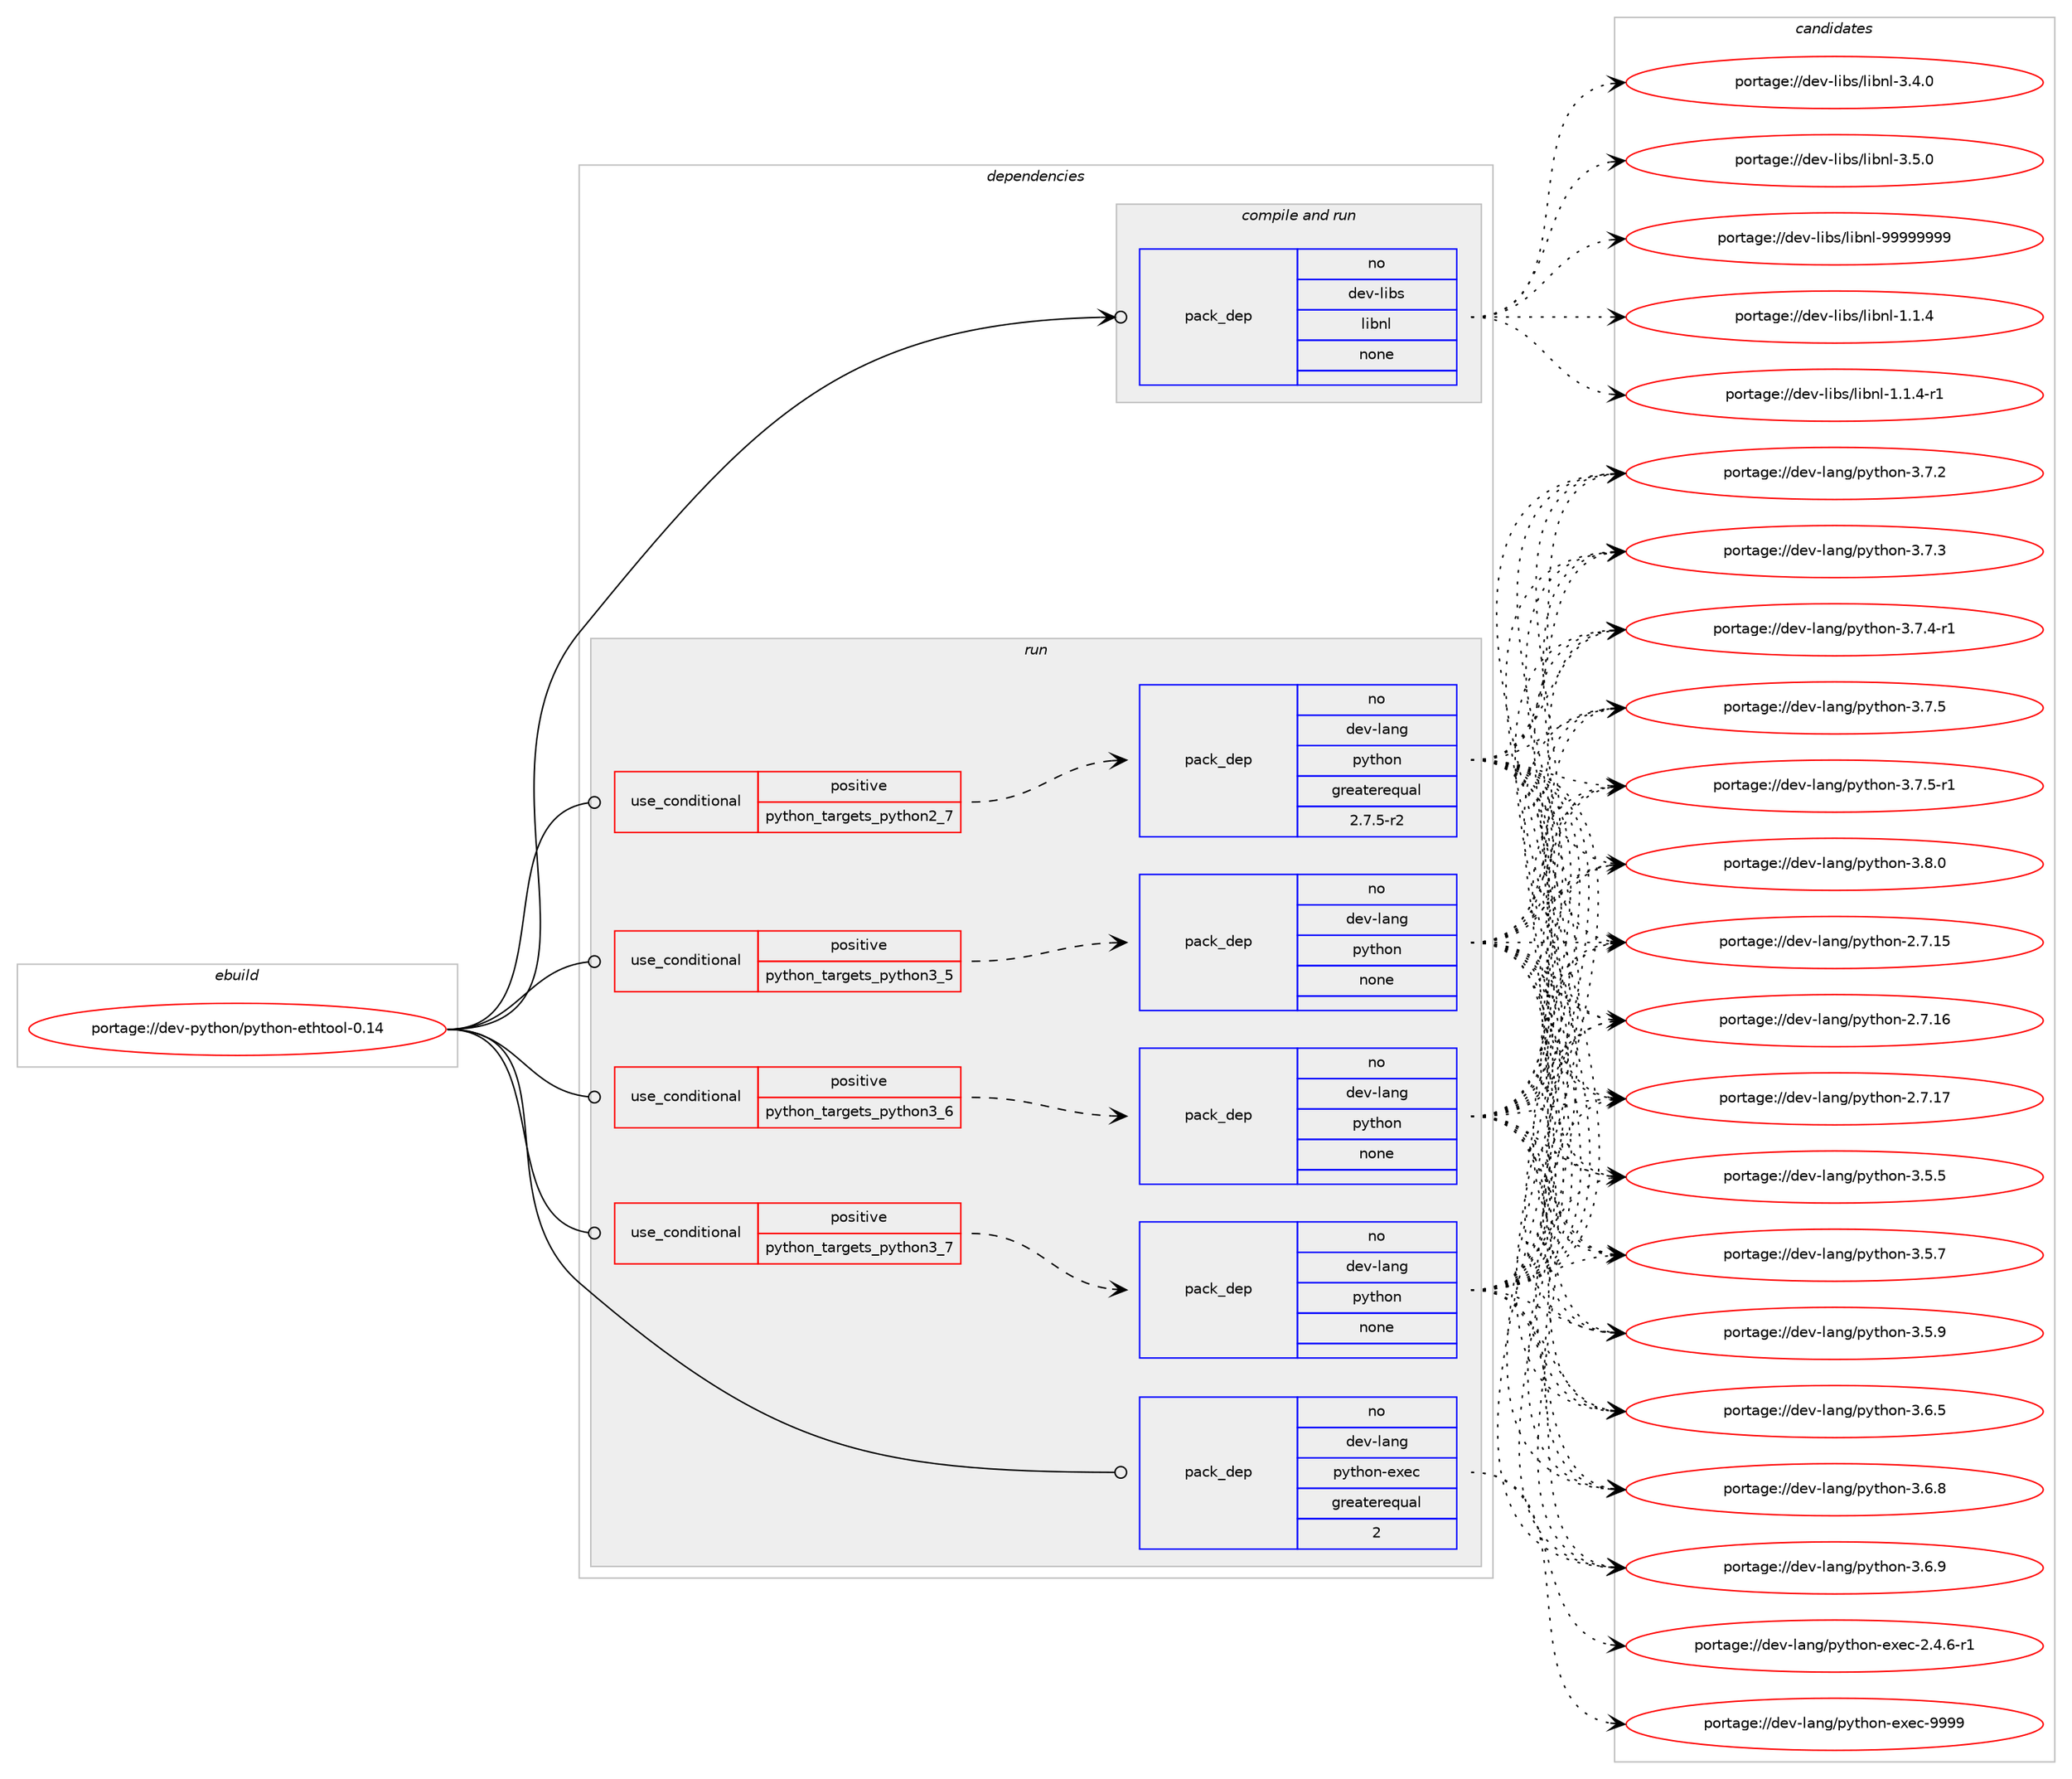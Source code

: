 digraph prolog {

# *************
# Graph options
# *************

newrank=true;
concentrate=true;
compound=true;
graph [rankdir=LR,fontname=Helvetica,fontsize=10,ranksep=1.5];#, ranksep=2.5, nodesep=0.2];
edge  [arrowhead=vee];
node  [fontname=Helvetica,fontsize=10];

# **********
# The ebuild
# **********

subgraph cluster_leftcol {
color=gray;
rank=same;
label=<<i>ebuild</i>>;
id [label="portage://dev-python/python-ethtool-0.14", color=red, width=4, href="../dev-python/python-ethtool-0.14.svg"];
}

# ****************
# The dependencies
# ****************

subgraph cluster_midcol {
color=gray;
label=<<i>dependencies</i>>;
subgraph cluster_compile {
fillcolor="#eeeeee";
style=filled;
label=<<i>compile</i>>;
}
subgraph cluster_compileandrun {
fillcolor="#eeeeee";
style=filled;
label=<<i>compile and run</i>>;
subgraph pack125770 {
dependency165983 [label=<<TABLE BORDER="0" CELLBORDER="1" CELLSPACING="0" CELLPADDING="4" WIDTH="220"><TR><TD ROWSPAN="6" CELLPADDING="30">pack_dep</TD></TR><TR><TD WIDTH="110">no</TD></TR><TR><TD>dev-libs</TD></TR><TR><TD>libnl</TD></TR><TR><TD>none</TD></TR><TR><TD></TD></TR></TABLE>>, shape=none, color=blue];
}
id:e -> dependency165983:w [weight=20,style="solid",arrowhead="odotvee"];
}
subgraph cluster_run {
fillcolor="#eeeeee";
style=filled;
label=<<i>run</i>>;
subgraph cond36821 {
dependency165984 [label=<<TABLE BORDER="0" CELLBORDER="1" CELLSPACING="0" CELLPADDING="4"><TR><TD ROWSPAN="3" CELLPADDING="10">use_conditional</TD></TR><TR><TD>positive</TD></TR><TR><TD>python_targets_python2_7</TD></TR></TABLE>>, shape=none, color=red];
subgraph pack125771 {
dependency165985 [label=<<TABLE BORDER="0" CELLBORDER="1" CELLSPACING="0" CELLPADDING="4" WIDTH="220"><TR><TD ROWSPAN="6" CELLPADDING="30">pack_dep</TD></TR><TR><TD WIDTH="110">no</TD></TR><TR><TD>dev-lang</TD></TR><TR><TD>python</TD></TR><TR><TD>greaterequal</TD></TR><TR><TD>2.7.5-r2</TD></TR></TABLE>>, shape=none, color=blue];
}
dependency165984:e -> dependency165985:w [weight=20,style="dashed",arrowhead="vee"];
}
id:e -> dependency165984:w [weight=20,style="solid",arrowhead="odot"];
subgraph cond36822 {
dependency165986 [label=<<TABLE BORDER="0" CELLBORDER="1" CELLSPACING="0" CELLPADDING="4"><TR><TD ROWSPAN="3" CELLPADDING="10">use_conditional</TD></TR><TR><TD>positive</TD></TR><TR><TD>python_targets_python3_5</TD></TR></TABLE>>, shape=none, color=red];
subgraph pack125772 {
dependency165987 [label=<<TABLE BORDER="0" CELLBORDER="1" CELLSPACING="0" CELLPADDING="4" WIDTH="220"><TR><TD ROWSPAN="6" CELLPADDING="30">pack_dep</TD></TR><TR><TD WIDTH="110">no</TD></TR><TR><TD>dev-lang</TD></TR><TR><TD>python</TD></TR><TR><TD>none</TD></TR><TR><TD></TD></TR></TABLE>>, shape=none, color=blue];
}
dependency165986:e -> dependency165987:w [weight=20,style="dashed",arrowhead="vee"];
}
id:e -> dependency165986:w [weight=20,style="solid",arrowhead="odot"];
subgraph cond36823 {
dependency165988 [label=<<TABLE BORDER="0" CELLBORDER="1" CELLSPACING="0" CELLPADDING="4"><TR><TD ROWSPAN="3" CELLPADDING="10">use_conditional</TD></TR><TR><TD>positive</TD></TR><TR><TD>python_targets_python3_6</TD></TR></TABLE>>, shape=none, color=red];
subgraph pack125773 {
dependency165989 [label=<<TABLE BORDER="0" CELLBORDER="1" CELLSPACING="0" CELLPADDING="4" WIDTH="220"><TR><TD ROWSPAN="6" CELLPADDING="30">pack_dep</TD></TR><TR><TD WIDTH="110">no</TD></TR><TR><TD>dev-lang</TD></TR><TR><TD>python</TD></TR><TR><TD>none</TD></TR><TR><TD></TD></TR></TABLE>>, shape=none, color=blue];
}
dependency165988:e -> dependency165989:w [weight=20,style="dashed",arrowhead="vee"];
}
id:e -> dependency165988:w [weight=20,style="solid",arrowhead="odot"];
subgraph cond36824 {
dependency165990 [label=<<TABLE BORDER="0" CELLBORDER="1" CELLSPACING="0" CELLPADDING="4"><TR><TD ROWSPAN="3" CELLPADDING="10">use_conditional</TD></TR><TR><TD>positive</TD></TR><TR><TD>python_targets_python3_7</TD></TR></TABLE>>, shape=none, color=red];
subgraph pack125774 {
dependency165991 [label=<<TABLE BORDER="0" CELLBORDER="1" CELLSPACING="0" CELLPADDING="4" WIDTH="220"><TR><TD ROWSPAN="6" CELLPADDING="30">pack_dep</TD></TR><TR><TD WIDTH="110">no</TD></TR><TR><TD>dev-lang</TD></TR><TR><TD>python</TD></TR><TR><TD>none</TD></TR><TR><TD></TD></TR></TABLE>>, shape=none, color=blue];
}
dependency165990:e -> dependency165991:w [weight=20,style="dashed",arrowhead="vee"];
}
id:e -> dependency165990:w [weight=20,style="solid",arrowhead="odot"];
subgraph pack125775 {
dependency165992 [label=<<TABLE BORDER="0" CELLBORDER="1" CELLSPACING="0" CELLPADDING="4" WIDTH="220"><TR><TD ROWSPAN="6" CELLPADDING="30">pack_dep</TD></TR><TR><TD WIDTH="110">no</TD></TR><TR><TD>dev-lang</TD></TR><TR><TD>python-exec</TD></TR><TR><TD>greaterequal</TD></TR><TR><TD>2</TD></TR></TABLE>>, shape=none, color=blue];
}
id:e -> dependency165992:w [weight=20,style="solid",arrowhead="odot"];
}
}

# **************
# The candidates
# **************

subgraph cluster_choices {
rank=same;
color=gray;
label=<<i>candidates</i>>;

subgraph choice125770 {
color=black;
nodesep=1;
choiceportage10010111845108105981154710810598110108454946494652 [label="portage://dev-libs/libnl-1.1.4", color=red, width=4,href="../dev-libs/libnl-1.1.4.svg"];
choiceportage100101118451081059811547108105981101084549464946524511449 [label="portage://dev-libs/libnl-1.1.4-r1", color=red, width=4,href="../dev-libs/libnl-1.1.4-r1.svg"];
choiceportage10010111845108105981154710810598110108455146524648 [label="portage://dev-libs/libnl-3.4.0", color=red, width=4,href="../dev-libs/libnl-3.4.0.svg"];
choiceportage10010111845108105981154710810598110108455146534648 [label="portage://dev-libs/libnl-3.5.0", color=red, width=4,href="../dev-libs/libnl-3.5.0.svg"];
choiceportage10010111845108105981154710810598110108455757575757575757 [label="portage://dev-libs/libnl-99999999", color=red, width=4,href="../dev-libs/libnl-99999999.svg"];
dependency165983:e -> choiceportage10010111845108105981154710810598110108454946494652:w [style=dotted,weight="100"];
dependency165983:e -> choiceportage100101118451081059811547108105981101084549464946524511449:w [style=dotted,weight="100"];
dependency165983:e -> choiceportage10010111845108105981154710810598110108455146524648:w [style=dotted,weight="100"];
dependency165983:e -> choiceportage10010111845108105981154710810598110108455146534648:w [style=dotted,weight="100"];
dependency165983:e -> choiceportage10010111845108105981154710810598110108455757575757575757:w [style=dotted,weight="100"];
}
subgraph choice125771 {
color=black;
nodesep=1;
choiceportage10010111845108971101034711212111610411111045504655464953 [label="portage://dev-lang/python-2.7.15", color=red, width=4,href="../dev-lang/python-2.7.15.svg"];
choiceportage10010111845108971101034711212111610411111045504655464954 [label="portage://dev-lang/python-2.7.16", color=red, width=4,href="../dev-lang/python-2.7.16.svg"];
choiceportage10010111845108971101034711212111610411111045504655464955 [label="portage://dev-lang/python-2.7.17", color=red, width=4,href="../dev-lang/python-2.7.17.svg"];
choiceportage100101118451089711010347112121116104111110455146534653 [label="portage://dev-lang/python-3.5.5", color=red, width=4,href="../dev-lang/python-3.5.5.svg"];
choiceportage100101118451089711010347112121116104111110455146534655 [label="portage://dev-lang/python-3.5.7", color=red, width=4,href="../dev-lang/python-3.5.7.svg"];
choiceportage100101118451089711010347112121116104111110455146534657 [label="portage://dev-lang/python-3.5.9", color=red, width=4,href="../dev-lang/python-3.5.9.svg"];
choiceportage100101118451089711010347112121116104111110455146544653 [label="portage://dev-lang/python-3.6.5", color=red, width=4,href="../dev-lang/python-3.6.5.svg"];
choiceportage100101118451089711010347112121116104111110455146544656 [label="portage://dev-lang/python-3.6.8", color=red, width=4,href="../dev-lang/python-3.6.8.svg"];
choiceportage100101118451089711010347112121116104111110455146544657 [label="portage://dev-lang/python-3.6.9", color=red, width=4,href="../dev-lang/python-3.6.9.svg"];
choiceportage100101118451089711010347112121116104111110455146554650 [label="portage://dev-lang/python-3.7.2", color=red, width=4,href="../dev-lang/python-3.7.2.svg"];
choiceportage100101118451089711010347112121116104111110455146554651 [label="portage://dev-lang/python-3.7.3", color=red, width=4,href="../dev-lang/python-3.7.3.svg"];
choiceportage1001011184510897110103471121211161041111104551465546524511449 [label="portage://dev-lang/python-3.7.4-r1", color=red, width=4,href="../dev-lang/python-3.7.4-r1.svg"];
choiceportage100101118451089711010347112121116104111110455146554653 [label="portage://dev-lang/python-3.7.5", color=red, width=4,href="../dev-lang/python-3.7.5.svg"];
choiceportage1001011184510897110103471121211161041111104551465546534511449 [label="portage://dev-lang/python-3.7.5-r1", color=red, width=4,href="../dev-lang/python-3.7.5-r1.svg"];
choiceportage100101118451089711010347112121116104111110455146564648 [label="portage://dev-lang/python-3.8.0", color=red, width=4,href="../dev-lang/python-3.8.0.svg"];
dependency165985:e -> choiceportage10010111845108971101034711212111610411111045504655464953:w [style=dotted,weight="100"];
dependency165985:e -> choiceportage10010111845108971101034711212111610411111045504655464954:w [style=dotted,weight="100"];
dependency165985:e -> choiceportage10010111845108971101034711212111610411111045504655464955:w [style=dotted,weight="100"];
dependency165985:e -> choiceportage100101118451089711010347112121116104111110455146534653:w [style=dotted,weight="100"];
dependency165985:e -> choiceportage100101118451089711010347112121116104111110455146534655:w [style=dotted,weight="100"];
dependency165985:e -> choiceportage100101118451089711010347112121116104111110455146534657:w [style=dotted,weight="100"];
dependency165985:e -> choiceportage100101118451089711010347112121116104111110455146544653:w [style=dotted,weight="100"];
dependency165985:e -> choiceportage100101118451089711010347112121116104111110455146544656:w [style=dotted,weight="100"];
dependency165985:e -> choiceportage100101118451089711010347112121116104111110455146544657:w [style=dotted,weight="100"];
dependency165985:e -> choiceportage100101118451089711010347112121116104111110455146554650:w [style=dotted,weight="100"];
dependency165985:e -> choiceportage100101118451089711010347112121116104111110455146554651:w [style=dotted,weight="100"];
dependency165985:e -> choiceportage1001011184510897110103471121211161041111104551465546524511449:w [style=dotted,weight="100"];
dependency165985:e -> choiceportage100101118451089711010347112121116104111110455146554653:w [style=dotted,weight="100"];
dependency165985:e -> choiceportage1001011184510897110103471121211161041111104551465546534511449:w [style=dotted,weight="100"];
dependency165985:e -> choiceportage100101118451089711010347112121116104111110455146564648:w [style=dotted,weight="100"];
}
subgraph choice125772 {
color=black;
nodesep=1;
choiceportage10010111845108971101034711212111610411111045504655464953 [label="portage://dev-lang/python-2.7.15", color=red, width=4,href="../dev-lang/python-2.7.15.svg"];
choiceportage10010111845108971101034711212111610411111045504655464954 [label="portage://dev-lang/python-2.7.16", color=red, width=4,href="../dev-lang/python-2.7.16.svg"];
choiceportage10010111845108971101034711212111610411111045504655464955 [label="portage://dev-lang/python-2.7.17", color=red, width=4,href="../dev-lang/python-2.7.17.svg"];
choiceportage100101118451089711010347112121116104111110455146534653 [label="portage://dev-lang/python-3.5.5", color=red, width=4,href="../dev-lang/python-3.5.5.svg"];
choiceportage100101118451089711010347112121116104111110455146534655 [label="portage://dev-lang/python-3.5.7", color=red, width=4,href="../dev-lang/python-3.5.7.svg"];
choiceportage100101118451089711010347112121116104111110455146534657 [label="portage://dev-lang/python-3.5.9", color=red, width=4,href="../dev-lang/python-3.5.9.svg"];
choiceportage100101118451089711010347112121116104111110455146544653 [label="portage://dev-lang/python-3.6.5", color=red, width=4,href="../dev-lang/python-3.6.5.svg"];
choiceportage100101118451089711010347112121116104111110455146544656 [label="portage://dev-lang/python-3.6.8", color=red, width=4,href="../dev-lang/python-3.6.8.svg"];
choiceportage100101118451089711010347112121116104111110455146544657 [label="portage://dev-lang/python-3.6.9", color=red, width=4,href="../dev-lang/python-3.6.9.svg"];
choiceportage100101118451089711010347112121116104111110455146554650 [label="portage://dev-lang/python-3.7.2", color=red, width=4,href="../dev-lang/python-3.7.2.svg"];
choiceportage100101118451089711010347112121116104111110455146554651 [label="portage://dev-lang/python-3.7.3", color=red, width=4,href="../dev-lang/python-3.7.3.svg"];
choiceportage1001011184510897110103471121211161041111104551465546524511449 [label="portage://dev-lang/python-3.7.4-r1", color=red, width=4,href="../dev-lang/python-3.7.4-r1.svg"];
choiceportage100101118451089711010347112121116104111110455146554653 [label="portage://dev-lang/python-3.7.5", color=red, width=4,href="../dev-lang/python-3.7.5.svg"];
choiceportage1001011184510897110103471121211161041111104551465546534511449 [label="portage://dev-lang/python-3.7.5-r1", color=red, width=4,href="../dev-lang/python-3.7.5-r1.svg"];
choiceportage100101118451089711010347112121116104111110455146564648 [label="portage://dev-lang/python-3.8.0", color=red, width=4,href="../dev-lang/python-3.8.0.svg"];
dependency165987:e -> choiceportage10010111845108971101034711212111610411111045504655464953:w [style=dotted,weight="100"];
dependency165987:e -> choiceportage10010111845108971101034711212111610411111045504655464954:w [style=dotted,weight="100"];
dependency165987:e -> choiceportage10010111845108971101034711212111610411111045504655464955:w [style=dotted,weight="100"];
dependency165987:e -> choiceportage100101118451089711010347112121116104111110455146534653:w [style=dotted,weight="100"];
dependency165987:e -> choiceportage100101118451089711010347112121116104111110455146534655:w [style=dotted,weight="100"];
dependency165987:e -> choiceportage100101118451089711010347112121116104111110455146534657:w [style=dotted,weight="100"];
dependency165987:e -> choiceportage100101118451089711010347112121116104111110455146544653:w [style=dotted,weight="100"];
dependency165987:e -> choiceportage100101118451089711010347112121116104111110455146544656:w [style=dotted,weight="100"];
dependency165987:e -> choiceportage100101118451089711010347112121116104111110455146544657:w [style=dotted,weight="100"];
dependency165987:e -> choiceportage100101118451089711010347112121116104111110455146554650:w [style=dotted,weight="100"];
dependency165987:e -> choiceportage100101118451089711010347112121116104111110455146554651:w [style=dotted,weight="100"];
dependency165987:e -> choiceportage1001011184510897110103471121211161041111104551465546524511449:w [style=dotted,weight="100"];
dependency165987:e -> choiceportage100101118451089711010347112121116104111110455146554653:w [style=dotted,weight="100"];
dependency165987:e -> choiceportage1001011184510897110103471121211161041111104551465546534511449:w [style=dotted,weight="100"];
dependency165987:e -> choiceportage100101118451089711010347112121116104111110455146564648:w [style=dotted,weight="100"];
}
subgraph choice125773 {
color=black;
nodesep=1;
choiceportage10010111845108971101034711212111610411111045504655464953 [label="portage://dev-lang/python-2.7.15", color=red, width=4,href="../dev-lang/python-2.7.15.svg"];
choiceportage10010111845108971101034711212111610411111045504655464954 [label="portage://dev-lang/python-2.7.16", color=red, width=4,href="../dev-lang/python-2.7.16.svg"];
choiceportage10010111845108971101034711212111610411111045504655464955 [label="portage://dev-lang/python-2.7.17", color=red, width=4,href="../dev-lang/python-2.7.17.svg"];
choiceportage100101118451089711010347112121116104111110455146534653 [label="portage://dev-lang/python-3.5.5", color=red, width=4,href="../dev-lang/python-3.5.5.svg"];
choiceportage100101118451089711010347112121116104111110455146534655 [label="portage://dev-lang/python-3.5.7", color=red, width=4,href="../dev-lang/python-3.5.7.svg"];
choiceportage100101118451089711010347112121116104111110455146534657 [label="portage://dev-lang/python-3.5.9", color=red, width=4,href="../dev-lang/python-3.5.9.svg"];
choiceportage100101118451089711010347112121116104111110455146544653 [label="portage://dev-lang/python-3.6.5", color=red, width=4,href="../dev-lang/python-3.6.5.svg"];
choiceportage100101118451089711010347112121116104111110455146544656 [label="portage://dev-lang/python-3.6.8", color=red, width=4,href="../dev-lang/python-3.6.8.svg"];
choiceportage100101118451089711010347112121116104111110455146544657 [label="portage://dev-lang/python-3.6.9", color=red, width=4,href="../dev-lang/python-3.6.9.svg"];
choiceportage100101118451089711010347112121116104111110455146554650 [label="portage://dev-lang/python-3.7.2", color=red, width=4,href="../dev-lang/python-3.7.2.svg"];
choiceportage100101118451089711010347112121116104111110455146554651 [label="portage://dev-lang/python-3.7.3", color=red, width=4,href="../dev-lang/python-3.7.3.svg"];
choiceportage1001011184510897110103471121211161041111104551465546524511449 [label="portage://dev-lang/python-3.7.4-r1", color=red, width=4,href="../dev-lang/python-3.7.4-r1.svg"];
choiceportage100101118451089711010347112121116104111110455146554653 [label="portage://dev-lang/python-3.7.5", color=red, width=4,href="../dev-lang/python-3.7.5.svg"];
choiceportage1001011184510897110103471121211161041111104551465546534511449 [label="portage://dev-lang/python-3.7.5-r1", color=red, width=4,href="../dev-lang/python-3.7.5-r1.svg"];
choiceportage100101118451089711010347112121116104111110455146564648 [label="portage://dev-lang/python-3.8.0", color=red, width=4,href="../dev-lang/python-3.8.0.svg"];
dependency165989:e -> choiceportage10010111845108971101034711212111610411111045504655464953:w [style=dotted,weight="100"];
dependency165989:e -> choiceportage10010111845108971101034711212111610411111045504655464954:w [style=dotted,weight="100"];
dependency165989:e -> choiceportage10010111845108971101034711212111610411111045504655464955:w [style=dotted,weight="100"];
dependency165989:e -> choiceportage100101118451089711010347112121116104111110455146534653:w [style=dotted,weight="100"];
dependency165989:e -> choiceportage100101118451089711010347112121116104111110455146534655:w [style=dotted,weight="100"];
dependency165989:e -> choiceportage100101118451089711010347112121116104111110455146534657:w [style=dotted,weight="100"];
dependency165989:e -> choiceportage100101118451089711010347112121116104111110455146544653:w [style=dotted,weight="100"];
dependency165989:e -> choiceportage100101118451089711010347112121116104111110455146544656:w [style=dotted,weight="100"];
dependency165989:e -> choiceportage100101118451089711010347112121116104111110455146544657:w [style=dotted,weight="100"];
dependency165989:e -> choiceportage100101118451089711010347112121116104111110455146554650:w [style=dotted,weight="100"];
dependency165989:e -> choiceportage100101118451089711010347112121116104111110455146554651:w [style=dotted,weight="100"];
dependency165989:e -> choiceportage1001011184510897110103471121211161041111104551465546524511449:w [style=dotted,weight="100"];
dependency165989:e -> choiceportage100101118451089711010347112121116104111110455146554653:w [style=dotted,weight="100"];
dependency165989:e -> choiceportage1001011184510897110103471121211161041111104551465546534511449:w [style=dotted,weight="100"];
dependency165989:e -> choiceportage100101118451089711010347112121116104111110455146564648:w [style=dotted,weight="100"];
}
subgraph choice125774 {
color=black;
nodesep=1;
choiceportage10010111845108971101034711212111610411111045504655464953 [label="portage://dev-lang/python-2.7.15", color=red, width=4,href="../dev-lang/python-2.7.15.svg"];
choiceportage10010111845108971101034711212111610411111045504655464954 [label="portage://dev-lang/python-2.7.16", color=red, width=4,href="../dev-lang/python-2.7.16.svg"];
choiceportage10010111845108971101034711212111610411111045504655464955 [label="portage://dev-lang/python-2.7.17", color=red, width=4,href="../dev-lang/python-2.7.17.svg"];
choiceportage100101118451089711010347112121116104111110455146534653 [label="portage://dev-lang/python-3.5.5", color=red, width=4,href="../dev-lang/python-3.5.5.svg"];
choiceportage100101118451089711010347112121116104111110455146534655 [label="portage://dev-lang/python-3.5.7", color=red, width=4,href="../dev-lang/python-3.5.7.svg"];
choiceportage100101118451089711010347112121116104111110455146534657 [label="portage://dev-lang/python-3.5.9", color=red, width=4,href="../dev-lang/python-3.5.9.svg"];
choiceportage100101118451089711010347112121116104111110455146544653 [label="portage://dev-lang/python-3.6.5", color=red, width=4,href="../dev-lang/python-3.6.5.svg"];
choiceportage100101118451089711010347112121116104111110455146544656 [label="portage://dev-lang/python-3.6.8", color=red, width=4,href="../dev-lang/python-3.6.8.svg"];
choiceportage100101118451089711010347112121116104111110455146544657 [label="portage://dev-lang/python-3.6.9", color=red, width=4,href="../dev-lang/python-3.6.9.svg"];
choiceportage100101118451089711010347112121116104111110455146554650 [label="portage://dev-lang/python-3.7.2", color=red, width=4,href="../dev-lang/python-3.7.2.svg"];
choiceportage100101118451089711010347112121116104111110455146554651 [label="portage://dev-lang/python-3.7.3", color=red, width=4,href="../dev-lang/python-3.7.3.svg"];
choiceportage1001011184510897110103471121211161041111104551465546524511449 [label="portage://dev-lang/python-3.7.4-r1", color=red, width=4,href="../dev-lang/python-3.7.4-r1.svg"];
choiceportage100101118451089711010347112121116104111110455146554653 [label="portage://dev-lang/python-3.7.5", color=red, width=4,href="../dev-lang/python-3.7.5.svg"];
choiceportage1001011184510897110103471121211161041111104551465546534511449 [label="portage://dev-lang/python-3.7.5-r1", color=red, width=4,href="../dev-lang/python-3.7.5-r1.svg"];
choiceportage100101118451089711010347112121116104111110455146564648 [label="portage://dev-lang/python-3.8.0", color=red, width=4,href="../dev-lang/python-3.8.0.svg"];
dependency165991:e -> choiceportage10010111845108971101034711212111610411111045504655464953:w [style=dotted,weight="100"];
dependency165991:e -> choiceportage10010111845108971101034711212111610411111045504655464954:w [style=dotted,weight="100"];
dependency165991:e -> choiceportage10010111845108971101034711212111610411111045504655464955:w [style=dotted,weight="100"];
dependency165991:e -> choiceportage100101118451089711010347112121116104111110455146534653:w [style=dotted,weight="100"];
dependency165991:e -> choiceportage100101118451089711010347112121116104111110455146534655:w [style=dotted,weight="100"];
dependency165991:e -> choiceportage100101118451089711010347112121116104111110455146534657:w [style=dotted,weight="100"];
dependency165991:e -> choiceportage100101118451089711010347112121116104111110455146544653:w [style=dotted,weight="100"];
dependency165991:e -> choiceportage100101118451089711010347112121116104111110455146544656:w [style=dotted,weight="100"];
dependency165991:e -> choiceportage100101118451089711010347112121116104111110455146544657:w [style=dotted,weight="100"];
dependency165991:e -> choiceportage100101118451089711010347112121116104111110455146554650:w [style=dotted,weight="100"];
dependency165991:e -> choiceportage100101118451089711010347112121116104111110455146554651:w [style=dotted,weight="100"];
dependency165991:e -> choiceportage1001011184510897110103471121211161041111104551465546524511449:w [style=dotted,weight="100"];
dependency165991:e -> choiceportage100101118451089711010347112121116104111110455146554653:w [style=dotted,weight="100"];
dependency165991:e -> choiceportage1001011184510897110103471121211161041111104551465546534511449:w [style=dotted,weight="100"];
dependency165991:e -> choiceportage100101118451089711010347112121116104111110455146564648:w [style=dotted,weight="100"];
}
subgraph choice125775 {
color=black;
nodesep=1;
choiceportage10010111845108971101034711212111610411111045101120101994550465246544511449 [label="portage://dev-lang/python-exec-2.4.6-r1", color=red, width=4,href="../dev-lang/python-exec-2.4.6-r1.svg"];
choiceportage10010111845108971101034711212111610411111045101120101994557575757 [label="portage://dev-lang/python-exec-9999", color=red, width=4,href="../dev-lang/python-exec-9999.svg"];
dependency165992:e -> choiceportage10010111845108971101034711212111610411111045101120101994550465246544511449:w [style=dotted,weight="100"];
dependency165992:e -> choiceportage10010111845108971101034711212111610411111045101120101994557575757:w [style=dotted,weight="100"];
}
}

}

